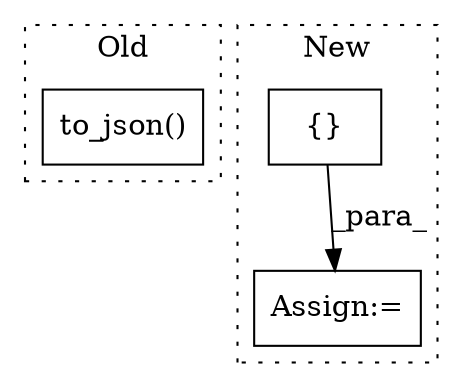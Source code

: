 digraph G {
subgraph cluster0 {
1 [label="to_json()" a="75" s="1114" l="18" shape="box"];
label = "Old";
style="dotted";
}
subgraph cluster1 {
2 [label="{}" a="95" s="1095,1144" l="14,11" shape="box"];
3 [label="Assign:=" a="68" s="1092" l="3" shape="box"];
label = "New";
style="dotted";
}
2 -> 3 [label="_para_"];
}